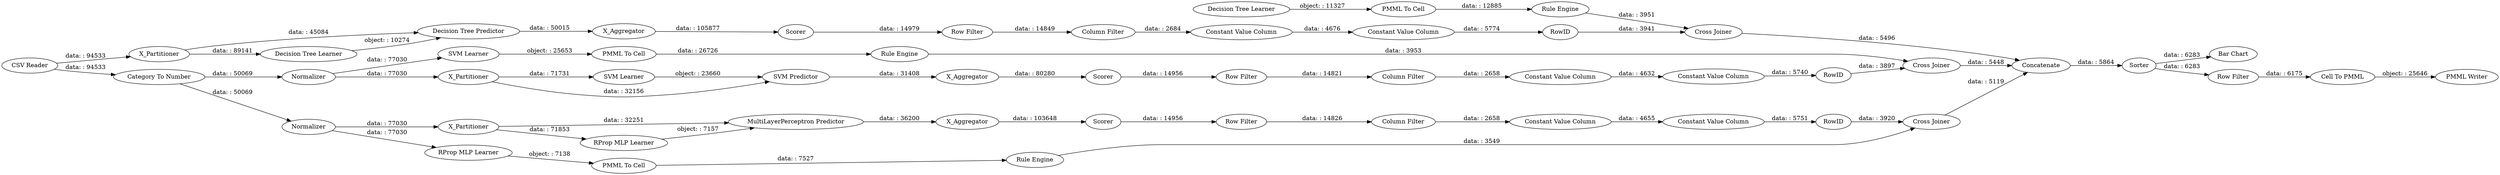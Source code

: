 digraph {
	"6458146125203611152_7" [label=X_Aggregator]
	"6991303199950695523_16" [label="Column Filter"]
	"-455274361654475174_52" [label=Sorter]
	"6991303199950695523_17" [label="Constant Value Column"]
	"4246275965346451700_9" [label="Row Filter"]
	"6458146125203611152_299" [label="Decision Tree Predictor"]
	"-2280484264697964698_34" [label="Rule Engine"]
	"-4663185640721996110_27" [label=Scorer]
	"-1605321621751440429_7" [label=X_Aggregator]
	"388955789768438144_35" [label="Rule Engine"]
	"-756105158252622156_10" [label="PMML To Cell"]
	"-4663185640721996110_26" [label="SVM Predictor"]
	"3365111030223510916_290" [label="Constant Value Column"]
	"3365111030223510916_294" [label="Column Filter"]
	"-4663185640721996110_7" [label=X_Aggregator]
	"6458146125203611152_300" [label=Scorer]
	"4246275965346451700_290" [label="Constant Value Column"]
	"-1605321621751440429_8" [label=Scorer]
	"6458146125203611152_39" [label="Cross Joiner"]
	"-455274361654475174_308" [label="PMML Writer"]
	"-455274361654475174_307" [label="Cell To PMML"]
	"-4663185640721996110_295" [label="Cross Joiner"]
	"-4663185640721996110_23" [label=Normalizer]
	"6991303199950695523_13" [label=RowID]
	"3365111030223510916_293" [label=RowID]
	"388955789768438144_34" [label="PMML To Cell"]
	"-4663185640721996110_25" [label="SVM Learner"]
	"6991303199950695523_15" [label="Row Filter"]
	"-4663185640721996110_24" [label=X_Partitioner]
	"-1605321621751440429_4" [label=X_Partitioner]
	"-2280484264697964698_28" [label="PMML To Cell"]
	"6458146125203611152_4" [label=X_Partitioner]
	"6458146125203611152_298" [label="Decision Tree Learner"]
	"-455274361654475174_22" [label=Concatenate]
	"-455274361654475174_2" [label="Category To Number"]
	"4246275965346451700_292" [label="Constant Value Column"]
	"4246275965346451700_294" [label="Column Filter"]
	"388955789768438144_33" [label="SVM Learner"]
	"4246275965346451700_293" [label=RowID]
	"-756105158252622156_11" [label="Rule Engine"]
	"-1605321621751440429_12" [label="Cross Joiner"]
	"3365111030223510916_292" [label="Constant Value Column"]
	"-455274361654475174_1" [label="CSV Reader"]
	"-455274361654475174_59" [label="Bar Chart"]
	"-455274361654475174_306" [label="Row Filter"]
	"-1605321621751440429_3" [label=Normalizer]
	"-756105158252622156_9" [label="RProp MLP Learner"]
	"-1605321621751440429_31" [label="RProp MLP Learner"]
	"-1605321621751440429_6" [label="MultiLayerPerceptron Predictor"]
	"-2280484264697964698_33" [label="Decision Tree Learner"]
	"6991303199950695523_18" [label="Constant Value Column"]
	"3365111030223510916_9" [label="Row Filter"]
	"388955789768438144_35" -> "-4663185640721996110_295" [label="data: : 3953"]
	"-4663185640721996110_24" -> "-4663185640721996110_26" [label="data: : 32156"]
	"388955789768438144_34" -> "388955789768438144_35" [label="data: : 26726"]
	"3365111030223510916_293" -> "-4663185640721996110_295" [label="data: : 3897"]
	"-1605321621751440429_6" -> "-1605321621751440429_7" [label="data: : 36200"]
	"-1605321621751440429_3" -> "-1605321621751440429_4" [label="data: : 77030"]
	"-455274361654475174_22" -> "-455274361654475174_52" [label="data: : 5864"]
	"-455274361654475174_1" -> "6458146125203611152_4" [label="data: : 94533"]
	"-1605321621751440429_12" -> "-455274361654475174_22" [label="data: : 5119"]
	"-455274361654475174_2" -> "-4663185640721996110_23" [label="data: : 50069"]
	"-4663185640721996110_24" -> "-4663185640721996110_25" [label="data: : 71731"]
	"-4663185640721996110_26" -> "-4663185640721996110_7" [label="data: : 31408"]
	"-455274361654475174_1" -> "-455274361654475174_2" [label="data: : 94533"]
	"-455274361654475174_52" -> "-455274361654475174_306" [label="data: : 6283"]
	"-4663185640721996110_295" -> "-455274361654475174_22" [label="data: : 5448"]
	"-1605321621751440429_8" -> "6991303199950695523_15" [label="data: : 14956"]
	"-756105158252622156_9" -> "-756105158252622156_10" [label="object: : 7138"]
	"-1605321621751440429_4" -> "-1605321621751440429_31" [label="data: : 71853"]
	"6458146125203611152_7" -> "6458146125203611152_300" [label="data: : 105877"]
	"-756105158252622156_11" -> "-1605321621751440429_12" [label="data: : 3549"]
	"-1605321621751440429_4" -> "-1605321621751440429_6" [label="data: : 32251"]
	"-2280484264697964698_28" -> "-2280484264697964698_34" [label="data: : 12885"]
	"3365111030223510916_294" -> "3365111030223510916_290" [label="data: : 2658"]
	"-1605321621751440429_3" -> "-756105158252622156_9" [label="data: : 77030"]
	"6991303199950695523_16" -> "6991303199950695523_17" [label="data: : 2658"]
	"4246275965346451700_293" -> "6458146125203611152_39" [label="data: : 3941"]
	"-4663185640721996110_23" -> "388955789768438144_33" [label="data: : 77030"]
	"4246275965346451700_9" -> "4246275965346451700_294" [label="data: : 14849"]
	"3365111030223510916_9" -> "3365111030223510916_294" [label="data: : 14821"]
	"6458146125203611152_299" -> "6458146125203611152_7" [label="data: : 50015"]
	"3365111030223510916_290" -> "3365111030223510916_292" [label="data: : 4632"]
	"6991303199950695523_17" -> "6991303199950695523_18" [label="data: : 4655"]
	"-455274361654475174_306" -> "-455274361654475174_307" [label="data: : 6175"]
	"-4663185640721996110_7" -> "-4663185640721996110_27" [label="data: : 80280"]
	"-455274361654475174_2" -> "-1605321621751440429_3" [label="data: : 50069"]
	"6991303199950695523_13" -> "-1605321621751440429_12" [label="data: : 3920"]
	"-4663185640721996110_25" -> "-4663185640721996110_26" [label="object: : 23660"]
	"-1605321621751440429_31" -> "-1605321621751440429_6" [label="object: : 7157"]
	"-2280484264697964698_34" -> "6458146125203611152_39" [label="data: : 3951"]
	"-455274361654475174_52" -> "-455274361654475174_59" [label="data: : 6283"]
	"4246275965346451700_292" -> "4246275965346451700_293" [label="data: : 5774"]
	"6458146125203611152_39" -> "-455274361654475174_22" [label="data: : 5496"]
	"-455274361654475174_307" -> "-455274361654475174_308" [label="object: : 25646"]
	"6458146125203611152_4" -> "6458146125203611152_299" [label="data: : 45084"]
	"-756105158252622156_10" -> "-756105158252622156_11" [label="data: : 7527"]
	"6991303199950695523_15" -> "6991303199950695523_16" [label="data: : 14826"]
	"-4663185640721996110_23" -> "-4663185640721996110_24" [label="data: : 77030"]
	"4246275965346451700_294" -> "4246275965346451700_290" [label="data: : 2684"]
	"-4663185640721996110_27" -> "3365111030223510916_9" [label="data: : 14956"]
	"388955789768438144_33" -> "388955789768438144_34" [label="object: : 25653"]
	"6991303199950695523_18" -> "6991303199950695523_13" [label="data: : 5751"]
	"-1605321621751440429_7" -> "-1605321621751440429_8" [label="data: : 103648"]
	"6458146125203611152_298" -> "6458146125203611152_299" [label="object: : 10274"]
	"3365111030223510916_292" -> "3365111030223510916_293" [label="data: : 5740"]
	"6458146125203611152_4" -> "6458146125203611152_298" [label="data: : 89141"]
	"4246275965346451700_290" -> "4246275965346451700_292" [label="data: : 4676"]
	"-2280484264697964698_33" -> "-2280484264697964698_28" [label="object: : 11327"]
	"6458146125203611152_300" -> "4246275965346451700_9" [label="data: : 14979"]
	rankdir=LR
}
